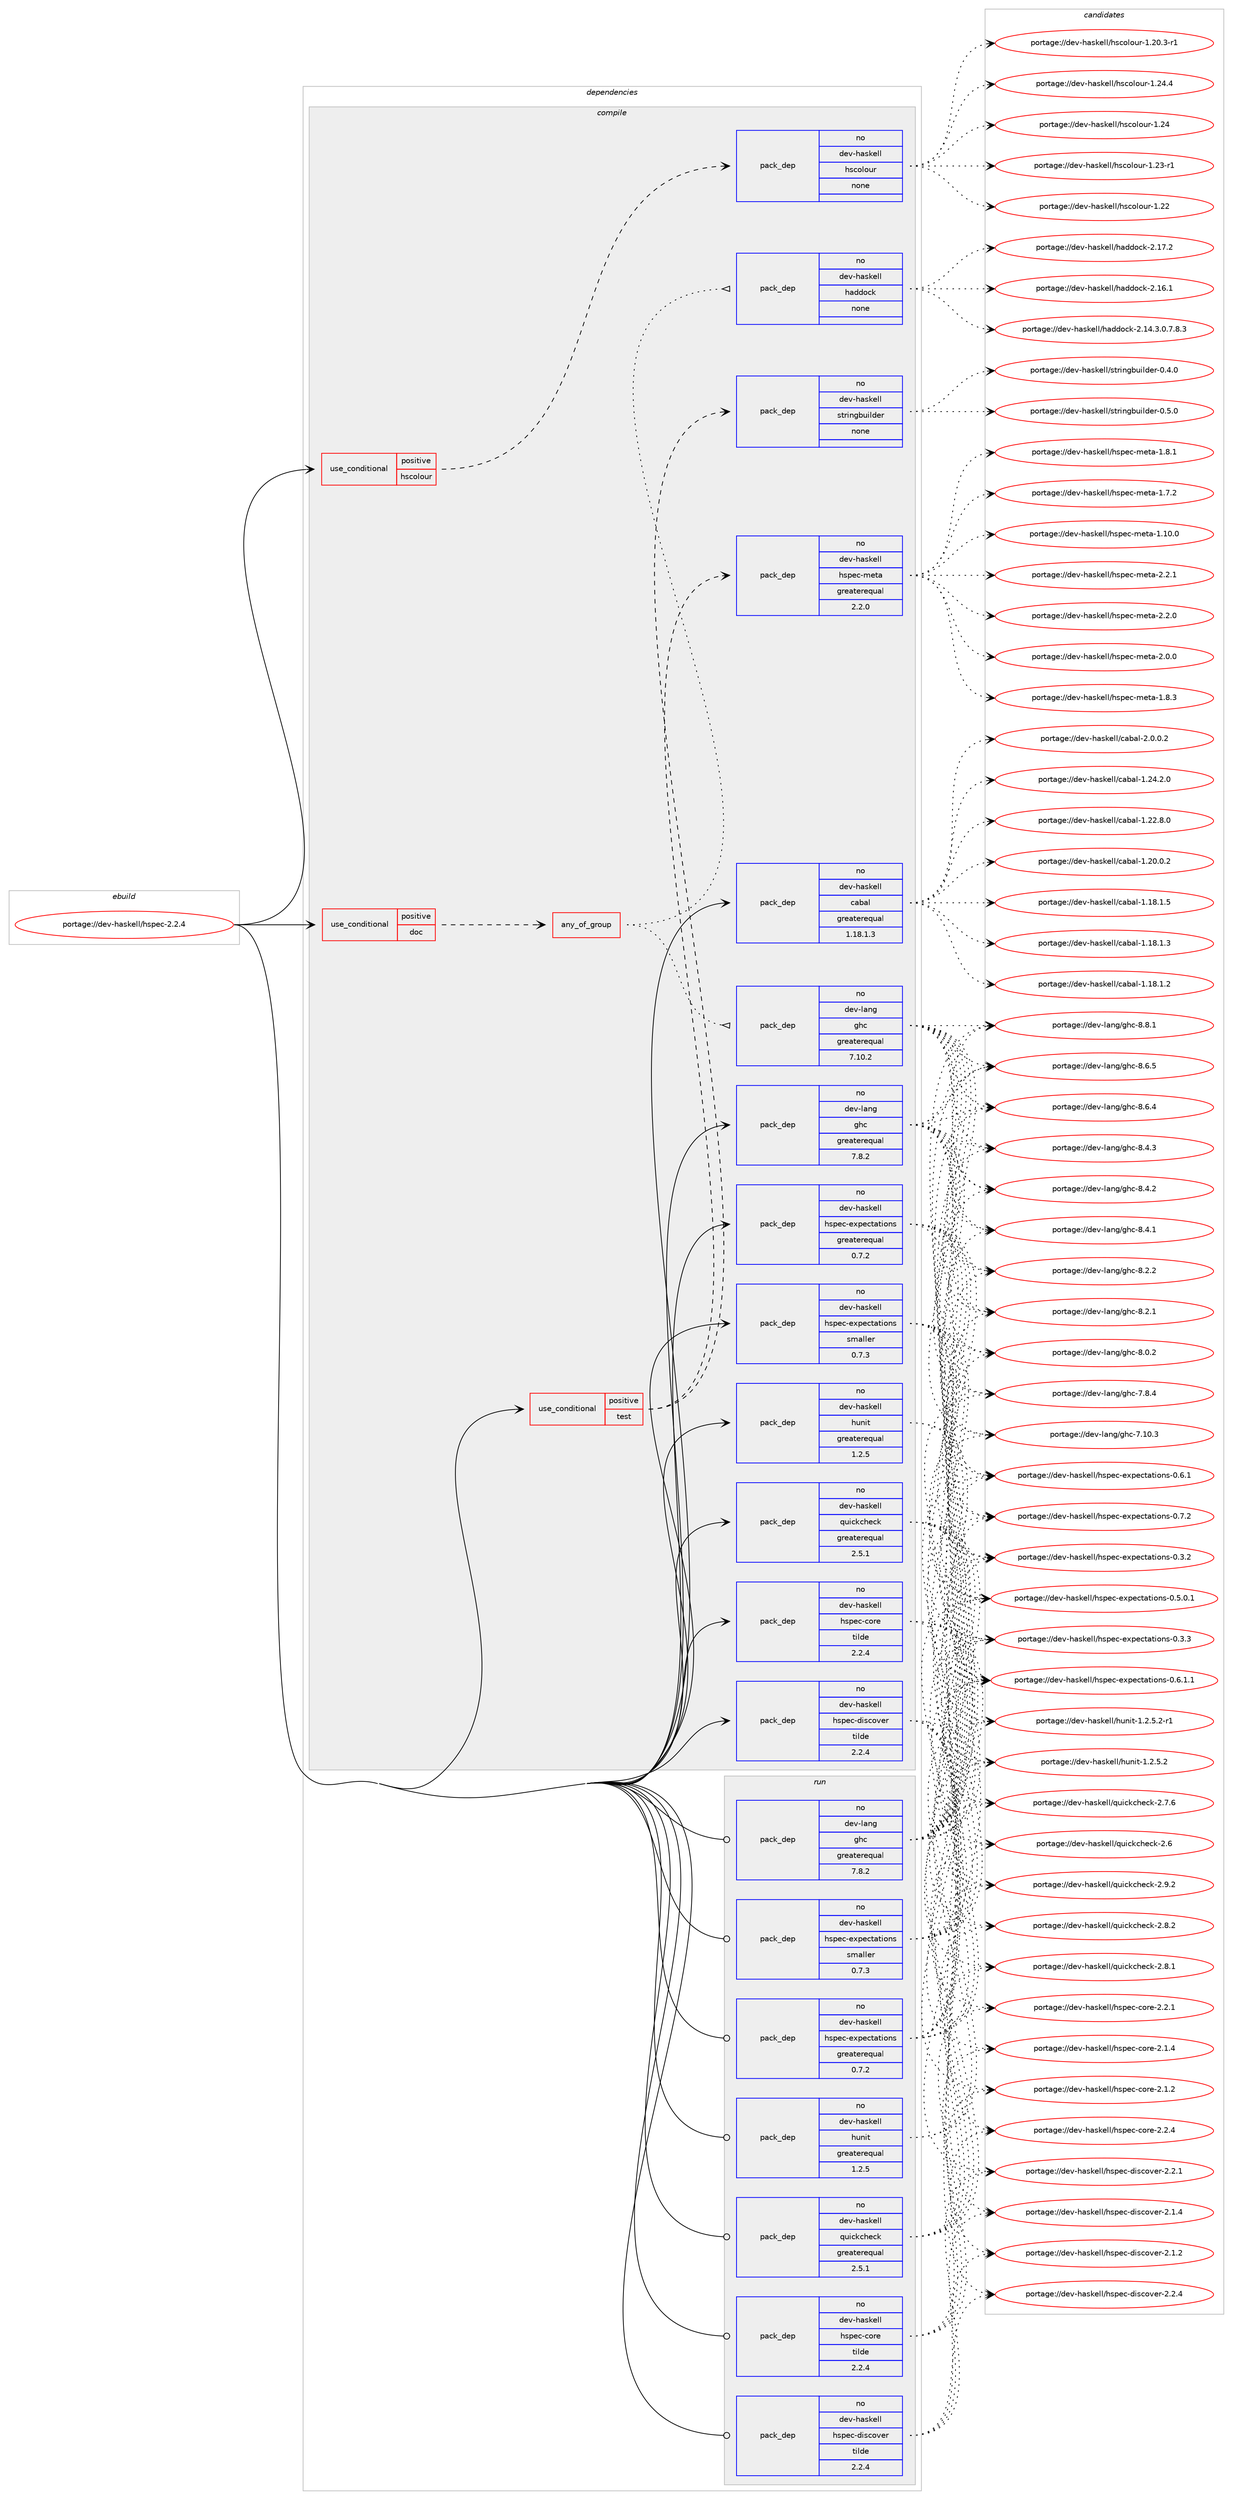 digraph prolog {

# *************
# Graph options
# *************

newrank=true;
concentrate=true;
compound=true;
graph [rankdir=LR,fontname=Helvetica,fontsize=10,ranksep=1.5];#, ranksep=2.5, nodesep=0.2];
edge  [arrowhead=vee];
node  [fontname=Helvetica,fontsize=10];

# **********
# The ebuild
# **********

subgraph cluster_leftcol {
color=gray;
rank=same;
label=<<i>ebuild</i>>;
id [label="portage://dev-haskell/hspec-2.2.4", color=red, width=4, href="../dev-haskell/hspec-2.2.4.svg"];
}

# ****************
# The dependencies
# ****************

subgraph cluster_midcol {
color=gray;
label=<<i>dependencies</i>>;
subgraph cluster_compile {
fillcolor="#eeeeee";
style=filled;
label=<<i>compile</i>>;
subgraph cond133388 {
dependency557972 [label=<<TABLE BORDER="0" CELLBORDER="1" CELLSPACING="0" CELLPADDING="4"><TR><TD ROWSPAN="3" CELLPADDING="10">use_conditional</TD></TR><TR><TD>positive</TD></TR><TR><TD>doc</TD></TR></TABLE>>, shape=none, color=red];
subgraph any6264 {
dependency557973 [label=<<TABLE BORDER="0" CELLBORDER="1" CELLSPACING="0" CELLPADDING="4"><TR><TD CELLPADDING="10">any_of_group</TD></TR></TABLE>>, shape=none, color=red];subgraph pack418083 {
dependency557974 [label=<<TABLE BORDER="0" CELLBORDER="1" CELLSPACING="0" CELLPADDING="4" WIDTH="220"><TR><TD ROWSPAN="6" CELLPADDING="30">pack_dep</TD></TR><TR><TD WIDTH="110">no</TD></TR><TR><TD>dev-haskell</TD></TR><TR><TD>haddock</TD></TR><TR><TD>none</TD></TR><TR><TD></TD></TR></TABLE>>, shape=none, color=blue];
}
dependency557973:e -> dependency557974:w [weight=20,style="dotted",arrowhead="oinv"];
subgraph pack418084 {
dependency557975 [label=<<TABLE BORDER="0" CELLBORDER="1" CELLSPACING="0" CELLPADDING="4" WIDTH="220"><TR><TD ROWSPAN="6" CELLPADDING="30">pack_dep</TD></TR><TR><TD WIDTH="110">no</TD></TR><TR><TD>dev-lang</TD></TR><TR><TD>ghc</TD></TR><TR><TD>greaterequal</TD></TR><TR><TD>7.10.2</TD></TR></TABLE>>, shape=none, color=blue];
}
dependency557973:e -> dependency557975:w [weight=20,style="dotted",arrowhead="oinv"];
}
dependency557972:e -> dependency557973:w [weight=20,style="dashed",arrowhead="vee"];
}
id:e -> dependency557972:w [weight=20,style="solid",arrowhead="vee"];
subgraph cond133389 {
dependency557976 [label=<<TABLE BORDER="0" CELLBORDER="1" CELLSPACING="0" CELLPADDING="4"><TR><TD ROWSPAN="3" CELLPADDING="10">use_conditional</TD></TR><TR><TD>positive</TD></TR><TR><TD>hscolour</TD></TR></TABLE>>, shape=none, color=red];
subgraph pack418085 {
dependency557977 [label=<<TABLE BORDER="0" CELLBORDER="1" CELLSPACING="0" CELLPADDING="4" WIDTH="220"><TR><TD ROWSPAN="6" CELLPADDING="30">pack_dep</TD></TR><TR><TD WIDTH="110">no</TD></TR><TR><TD>dev-haskell</TD></TR><TR><TD>hscolour</TD></TR><TR><TD>none</TD></TR><TR><TD></TD></TR></TABLE>>, shape=none, color=blue];
}
dependency557976:e -> dependency557977:w [weight=20,style="dashed",arrowhead="vee"];
}
id:e -> dependency557976:w [weight=20,style="solid",arrowhead="vee"];
subgraph cond133390 {
dependency557978 [label=<<TABLE BORDER="0" CELLBORDER="1" CELLSPACING="0" CELLPADDING="4"><TR><TD ROWSPAN="3" CELLPADDING="10">use_conditional</TD></TR><TR><TD>positive</TD></TR><TR><TD>test</TD></TR></TABLE>>, shape=none, color=red];
subgraph pack418086 {
dependency557979 [label=<<TABLE BORDER="0" CELLBORDER="1" CELLSPACING="0" CELLPADDING="4" WIDTH="220"><TR><TD ROWSPAN="6" CELLPADDING="30">pack_dep</TD></TR><TR><TD WIDTH="110">no</TD></TR><TR><TD>dev-haskell</TD></TR><TR><TD>hspec-meta</TD></TR><TR><TD>greaterequal</TD></TR><TR><TD>2.2.0</TD></TR></TABLE>>, shape=none, color=blue];
}
dependency557978:e -> dependency557979:w [weight=20,style="dashed",arrowhead="vee"];
subgraph pack418087 {
dependency557980 [label=<<TABLE BORDER="0" CELLBORDER="1" CELLSPACING="0" CELLPADDING="4" WIDTH="220"><TR><TD ROWSPAN="6" CELLPADDING="30">pack_dep</TD></TR><TR><TD WIDTH="110">no</TD></TR><TR><TD>dev-haskell</TD></TR><TR><TD>stringbuilder</TD></TR><TR><TD>none</TD></TR><TR><TD></TD></TR></TABLE>>, shape=none, color=blue];
}
dependency557978:e -> dependency557980:w [weight=20,style="dashed",arrowhead="vee"];
}
id:e -> dependency557978:w [weight=20,style="solid",arrowhead="vee"];
subgraph pack418088 {
dependency557981 [label=<<TABLE BORDER="0" CELLBORDER="1" CELLSPACING="0" CELLPADDING="4" WIDTH="220"><TR><TD ROWSPAN="6" CELLPADDING="30">pack_dep</TD></TR><TR><TD WIDTH="110">no</TD></TR><TR><TD>dev-haskell</TD></TR><TR><TD>cabal</TD></TR><TR><TD>greaterequal</TD></TR><TR><TD>1.18.1.3</TD></TR></TABLE>>, shape=none, color=blue];
}
id:e -> dependency557981:w [weight=20,style="solid",arrowhead="vee"];
subgraph pack418089 {
dependency557982 [label=<<TABLE BORDER="0" CELLBORDER="1" CELLSPACING="0" CELLPADDING="4" WIDTH="220"><TR><TD ROWSPAN="6" CELLPADDING="30">pack_dep</TD></TR><TR><TD WIDTH="110">no</TD></TR><TR><TD>dev-haskell</TD></TR><TR><TD>hspec-core</TD></TR><TR><TD>tilde</TD></TR><TR><TD>2.2.4</TD></TR></TABLE>>, shape=none, color=blue];
}
id:e -> dependency557982:w [weight=20,style="solid",arrowhead="vee"];
subgraph pack418090 {
dependency557983 [label=<<TABLE BORDER="0" CELLBORDER="1" CELLSPACING="0" CELLPADDING="4" WIDTH="220"><TR><TD ROWSPAN="6" CELLPADDING="30">pack_dep</TD></TR><TR><TD WIDTH="110">no</TD></TR><TR><TD>dev-haskell</TD></TR><TR><TD>hspec-discover</TD></TR><TR><TD>tilde</TD></TR><TR><TD>2.2.4</TD></TR></TABLE>>, shape=none, color=blue];
}
id:e -> dependency557983:w [weight=20,style="solid",arrowhead="vee"];
subgraph pack418091 {
dependency557984 [label=<<TABLE BORDER="0" CELLBORDER="1" CELLSPACING="0" CELLPADDING="4" WIDTH="220"><TR><TD ROWSPAN="6" CELLPADDING="30">pack_dep</TD></TR><TR><TD WIDTH="110">no</TD></TR><TR><TD>dev-haskell</TD></TR><TR><TD>hspec-expectations</TD></TR><TR><TD>greaterequal</TD></TR><TR><TD>0.7.2</TD></TR></TABLE>>, shape=none, color=blue];
}
id:e -> dependency557984:w [weight=20,style="solid",arrowhead="vee"];
subgraph pack418092 {
dependency557985 [label=<<TABLE BORDER="0" CELLBORDER="1" CELLSPACING="0" CELLPADDING="4" WIDTH="220"><TR><TD ROWSPAN="6" CELLPADDING="30">pack_dep</TD></TR><TR><TD WIDTH="110">no</TD></TR><TR><TD>dev-haskell</TD></TR><TR><TD>hspec-expectations</TD></TR><TR><TD>smaller</TD></TR><TR><TD>0.7.3</TD></TR></TABLE>>, shape=none, color=blue];
}
id:e -> dependency557985:w [weight=20,style="solid",arrowhead="vee"];
subgraph pack418093 {
dependency557986 [label=<<TABLE BORDER="0" CELLBORDER="1" CELLSPACING="0" CELLPADDING="4" WIDTH="220"><TR><TD ROWSPAN="6" CELLPADDING="30">pack_dep</TD></TR><TR><TD WIDTH="110">no</TD></TR><TR><TD>dev-haskell</TD></TR><TR><TD>hunit</TD></TR><TR><TD>greaterequal</TD></TR><TR><TD>1.2.5</TD></TR></TABLE>>, shape=none, color=blue];
}
id:e -> dependency557986:w [weight=20,style="solid",arrowhead="vee"];
subgraph pack418094 {
dependency557987 [label=<<TABLE BORDER="0" CELLBORDER="1" CELLSPACING="0" CELLPADDING="4" WIDTH="220"><TR><TD ROWSPAN="6" CELLPADDING="30">pack_dep</TD></TR><TR><TD WIDTH="110">no</TD></TR><TR><TD>dev-haskell</TD></TR><TR><TD>quickcheck</TD></TR><TR><TD>greaterequal</TD></TR><TR><TD>2.5.1</TD></TR></TABLE>>, shape=none, color=blue];
}
id:e -> dependency557987:w [weight=20,style="solid",arrowhead="vee"];
subgraph pack418095 {
dependency557988 [label=<<TABLE BORDER="0" CELLBORDER="1" CELLSPACING="0" CELLPADDING="4" WIDTH="220"><TR><TD ROWSPAN="6" CELLPADDING="30">pack_dep</TD></TR><TR><TD WIDTH="110">no</TD></TR><TR><TD>dev-lang</TD></TR><TR><TD>ghc</TD></TR><TR><TD>greaterequal</TD></TR><TR><TD>7.8.2</TD></TR></TABLE>>, shape=none, color=blue];
}
id:e -> dependency557988:w [weight=20,style="solid",arrowhead="vee"];
}
subgraph cluster_compileandrun {
fillcolor="#eeeeee";
style=filled;
label=<<i>compile and run</i>>;
}
subgraph cluster_run {
fillcolor="#eeeeee";
style=filled;
label=<<i>run</i>>;
subgraph pack418096 {
dependency557989 [label=<<TABLE BORDER="0" CELLBORDER="1" CELLSPACING="0" CELLPADDING="4" WIDTH="220"><TR><TD ROWSPAN="6" CELLPADDING="30">pack_dep</TD></TR><TR><TD WIDTH="110">no</TD></TR><TR><TD>dev-haskell</TD></TR><TR><TD>hspec-core</TD></TR><TR><TD>tilde</TD></TR><TR><TD>2.2.4</TD></TR></TABLE>>, shape=none, color=blue];
}
id:e -> dependency557989:w [weight=20,style="solid",arrowhead="odot"];
subgraph pack418097 {
dependency557990 [label=<<TABLE BORDER="0" CELLBORDER="1" CELLSPACING="0" CELLPADDING="4" WIDTH="220"><TR><TD ROWSPAN="6" CELLPADDING="30">pack_dep</TD></TR><TR><TD WIDTH="110">no</TD></TR><TR><TD>dev-haskell</TD></TR><TR><TD>hspec-discover</TD></TR><TR><TD>tilde</TD></TR><TR><TD>2.2.4</TD></TR></TABLE>>, shape=none, color=blue];
}
id:e -> dependency557990:w [weight=20,style="solid",arrowhead="odot"];
subgraph pack418098 {
dependency557991 [label=<<TABLE BORDER="0" CELLBORDER="1" CELLSPACING="0" CELLPADDING="4" WIDTH="220"><TR><TD ROWSPAN="6" CELLPADDING="30">pack_dep</TD></TR><TR><TD WIDTH="110">no</TD></TR><TR><TD>dev-haskell</TD></TR><TR><TD>hspec-expectations</TD></TR><TR><TD>greaterequal</TD></TR><TR><TD>0.7.2</TD></TR></TABLE>>, shape=none, color=blue];
}
id:e -> dependency557991:w [weight=20,style="solid",arrowhead="odot"];
subgraph pack418099 {
dependency557992 [label=<<TABLE BORDER="0" CELLBORDER="1" CELLSPACING="0" CELLPADDING="4" WIDTH="220"><TR><TD ROWSPAN="6" CELLPADDING="30">pack_dep</TD></TR><TR><TD WIDTH="110">no</TD></TR><TR><TD>dev-haskell</TD></TR><TR><TD>hspec-expectations</TD></TR><TR><TD>smaller</TD></TR><TR><TD>0.7.3</TD></TR></TABLE>>, shape=none, color=blue];
}
id:e -> dependency557992:w [weight=20,style="solid",arrowhead="odot"];
subgraph pack418100 {
dependency557993 [label=<<TABLE BORDER="0" CELLBORDER="1" CELLSPACING="0" CELLPADDING="4" WIDTH="220"><TR><TD ROWSPAN="6" CELLPADDING="30">pack_dep</TD></TR><TR><TD WIDTH="110">no</TD></TR><TR><TD>dev-haskell</TD></TR><TR><TD>hunit</TD></TR><TR><TD>greaterequal</TD></TR><TR><TD>1.2.5</TD></TR></TABLE>>, shape=none, color=blue];
}
id:e -> dependency557993:w [weight=20,style="solid",arrowhead="odot"];
subgraph pack418101 {
dependency557994 [label=<<TABLE BORDER="0" CELLBORDER="1" CELLSPACING="0" CELLPADDING="4" WIDTH="220"><TR><TD ROWSPAN="6" CELLPADDING="30">pack_dep</TD></TR><TR><TD WIDTH="110">no</TD></TR><TR><TD>dev-haskell</TD></TR><TR><TD>quickcheck</TD></TR><TR><TD>greaterequal</TD></TR><TR><TD>2.5.1</TD></TR></TABLE>>, shape=none, color=blue];
}
id:e -> dependency557994:w [weight=20,style="solid",arrowhead="odot"];
subgraph pack418102 {
dependency557995 [label=<<TABLE BORDER="0" CELLBORDER="1" CELLSPACING="0" CELLPADDING="4" WIDTH="220"><TR><TD ROWSPAN="6" CELLPADDING="30">pack_dep</TD></TR><TR><TD WIDTH="110">no</TD></TR><TR><TD>dev-lang</TD></TR><TR><TD>ghc</TD></TR><TR><TD>greaterequal</TD></TR><TR><TD>7.8.2</TD></TR></TABLE>>, shape=none, color=blue];
}
id:e -> dependency557995:w [weight=20,style="solid",arrowhead="odot"];
}
}

# **************
# The candidates
# **************

subgraph cluster_choices {
rank=same;
color=gray;
label=<<i>candidates</i>>;

subgraph choice418083 {
color=black;
nodesep=1;
choice100101118451049711510710110810847104971001001119910745504649554650 [label="portage://dev-haskell/haddock-2.17.2", color=red, width=4,href="../dev-haskell/haddock-2.17.2.svg"];
choice100101118451049711510710110810847104971001001119910745504649544649 [label="portage://dev-haskell/haddock-2.16.1", color=red, width=4,href="../dev-haskell/haddock-2.16.1.svg"];
choice1001011184510497115107101108108471049710010011199107455046495246514648465546564651 [label="portage://dev-haskell/haddock-2.14.3.0.7.8.3", color=red, width=4,href="../dev-haskell/haddock-2.14.3.0.7.8.3.svg"];
dependency557974:e -> choice100101118451049711510710110810847104971001001119910745504649554650:w [style=dotted,weight="100"];
dependency557974:e -> choice100101118451049711510710110810847104971001001119910745504649544649:w [style=dotted,weight="100"];
dependency557974:e -> choice1001011184510497115107101108108471049710010011199107455046495246514648465546564651:w [style=dotted,weight="100"];
}
subgraph choice418084 {
color=black;
nodesep=1;
choice10010111845108971101034710310499455646564649 [label="portage://dev-lang/ghc-8.8.1", color=red, width=4,href="../dev-lang/ghc-8.8.1.svg"];
choice10010111845108971101034710310499455646544653 [label="portage://dev-lang/ghc-8.6.5", color=red, width=4,href="../dev-lang/ghc-8.6.5.svg"];
choice10010111845108971101034710310499455646544652 [label="portage://dev-lang/ghc-8.6.4", color=red, width=4,href="../dev-lang/ghc-8.6.4.svg"];
choice10010111845108971101034710310499455646524651 [label="portage://dev-lang/ghc-8.4.3", color=red, width=4,href="../dev-lang/ghc-8.4.3.svg"];
choice10010111845108971101034710310499455646524650 [label="portage://dev-lang/ghc-8.4.2", color=red, width=4,href="../dev-lang/ghc-8.4.2.svg"];
choice10010111845108971101034710310499455646524649 [label="portage://dev-lang/ghc-8.4.1", color=red, width=4,href="../dev-lang/ghc-8.4.1.svg"];
choice10010111845108971101034710310499455646504650 [label="portage://dev-lang/ghc-8.2.2", color=red, width=4,href="../dev-lang/ghc-8.2.2.svg"];
choice10010111845108971101034710310499455646504649 [label="portage://dev-lang/ghc-8.2.1", color=red, width=4,href="../dev-lang/ghc-8.2.1.svg"];
choice10010111845108971101034710310499455646484650 [label="portage://dev-lang/ghc-8.0.2", color=red, width=4,href="../dev-lang/ghc-8.0.2.svg"];
choice10010111845108971101034710310499455546564652 [label="portage://dev-lang/ghc-7.8.4", color=red, width=4,href="../dev-lang/ghc-7.8.4.svg"];
choice1001011184510897110103471031049945554649484651 [label="portage://dev-lang/ghc-7.10.3", color=red, width=4,href="../dev-lang/ghc-7.10.3.svg"];
dependency557975:e -> choice10010111845108971101034710310499455646564649:w [style=dotted,weight="100"];
dependency557975:e -> choice10010111845108971101034710310499455646544653:w [style=dotted,weight="100"];
dependency557975:e -> choice10010111845108971101034710310499455646544652:w [style=dotted,weight="100"];
dependency557975:e -> choice10010111845108971101034710310499455646524651:w [style=dotted,weight="100"];
dependency557975:e -> choice10010111845108971101034710310499455646524650:w [style=dotted,weight="100"];
dependency557975:e -> choice10010111845108971101034710310499455646524649:w [style=dotted,weight="100"];
dependency557975:e -> choice10010111845108971101034710310499455646504650:w [style=dotted,weight="100"];
dependency557975:e -> choice10010111845108971101034710310499455646504649:w [style=dotted,weight="100"];
dependency557975:e -> choice10010111845108971101034710310499455646484650:w [style=dotted,weight="100"];
dependency557975:e -> choice10010111845108971101034710310499455546564652:w [style=dotted,weight="100"];
dependency557975:e -> choice1001011184510897110103471031049945554649484651:w [style=dotted,weight="100"];
}
subgraph choice418085 {
color=black;
nodesep=1;
choice1001011184510497115107101108108471041159911110811111711445494650524652 [label="portage://dev-haskell/hscolour-1.24.4", color=red, width=4,href="../dev-haskell/hscolour-1.24.4.svg"];
choice100101118451049711510710110810847104115991111081111171144549465052 [label="portage://dev-haskell/hscolour-1.24", color=red, width=4,href="../dev-haskell/hscolour-1.24.svg"];
choice1001011184510497115107101108108471041159911110811111711445494650514511449 [label="portage://dev-haskell/hscolour-1.23-r1", color=red, width=4,href="../dev-haskell/hscolour-1.23-r1.svg"];
choice100101118451049711510710110810847104115991111081111171144549465050 [label="portage://dev-haskell/hscolour-1.22", color=red, width=4,href="../dev-haskell/hscolour-1.22.svg"];
choice10010111845104971151071011081084710411599111108111117114454946504846514511449 [label="portage://dev-haskell/hscolour-1.20.3-r1", color=red, width=4,href="../dev-haskell/hscolour-1.20.3-r1.svg"];
dependency557977:e -> choice1001011184510497115107101108108471041159911110811111711445494650524652:w [style=dotted,weight="100"];
dependency557977:e -> choice100101118451049711510710110810847104115991111081111171144549465052:w [style=dotted,weight="100"];
dependency557977:e -> choice1001011184510497115107101108108471041159911110811111711445494650514511449:w [style=dotted,weight="100"];
dependency557977:e -> choice100101118451049711510710110810847104115991111081111171144549465050:w [style=dotted,weight="100"];
dependency557977:e -> choice10010111845104971151071011081084710411599111108111117114454946504846514511449:w [style=dotted,weight="100"];
}
subgraph choice418086 {
color=black;
nodesep=1;
choice100101118451049711510710110810847104115112101994510910111697455046504649 [label="portage://dev-haskell/hspec-meta-2.2.1", color=red, width=4,href="../dev-haskell/hspec-meta-2.2.1.svg"];
choice100101118451049711510710110810847104115112101994510910111697455046504648 [label="portage://dev-haskell/hspec-meta-2.2.0", color=red, width=4,href="../dev-haskell/hspec-meta-2.2.0.svg"];
choice100101118451049711510710110810847104115112101994510910111697455046484648 [label="portage://dev-haskell/hspec-meta-2.0.0", color=red, width=4,href="../dev-haskell/hspec-meta-2.0.0.svg"];
choice100101118451049711510710110810847104115112101994510910111697454946564651 [label="portage://dev-haskell/hspec-meta-1.8.3", color=red, width=4,href="../dev-haskell/hspec-meta-1.8.3.svg"];
choice100101118451049711510710110810847104115112101994510910111697454946564649 [label="portage://dev-haskell/hspec-meta-1.8.1", color=red, width=4,href="../dev-haskell/hspec-meta-1.8.1.svg"];
choice100101118451049711510710110810847104115112101994510910111697454946554650 [label="portage://dev-haskell/hspec-meta-1.7.2", color=red, width=4,href="../dev-haskell/hspec-meta-1.7.2.svg"];
choice10010111845104971151071011081084710411511210199451091011169745494649484648 [label="portage://dev-haskell/hspec-meta-1.10.0", color=red, width=4,href="../dev-haskell/hspec-meta-1.10.0.svg"];
dependency557979:e -> choice100101118451049711510710110810847104115112101994510910111697455046504649:w [style=dotted,weight="100"];
dependency557979:e -> choice100101118451049711510710110810847104115112101994510910111697455046504648:w [style=dotted,weight="100"];
dependency557979:e -> choice100101118451049711510710110810847104115112101994510910111697455046484648:w [style=dotted,weight="100"];
dependency557979:e -> choice100101118451049711510710110810847104115112101994510910111697454946564651:w [style=dotted,weight="100"];
dependency557979:e -> choice100101118451049711510710110810847104115112101994510910111697454946564649:w [style=dotted,weight="100"];
dependency557979:e -> choice100101118451049711510710110810847104115112101994510910111697454946554650:w [style=dotted,weight="100"];
dependency557979:e -> choice10010111845104971151071011081084710411511210199451091011169745494649484648:w [style=dotted,weight="100"];
}
subgraph choice418087 {
color=black;
nodesep=1;
choice10010111845104971151071011081084711511611410511010398117105108100101114454846534648 [label="portage://dev-haskell/stringbuilder-0.5.0", color=red, width=4,href="../dev-haskell/stringbuilder-0.5.0.svg"];
choice10010111845104971151071011081084711511611410511010398117105108100101114454846524648 [label="portage://dev-haskell/stringbuilder-0.4.0", color=red, width=4,href="../dev-haskell/stringbuilder-0.4.0.svg"];
dependency557980:e -> choice10010111845104971151071011081084711511611410511010398117105108100101114454846534648:w [style=dotted,weight="100"];
dependency557980:e -> choice10010111845104971151071011081084711511611410511010398117105108100101114454846524648:w [style=dotted,weight="100"];
}
subgraph choice418088 {
color=black;
nodesep=1;
choice100101118451049711510710110810847999798971084550464846484650 [label="portage://dev-haskell/cabal-2.0.0.2", color=red, width=4,href="../dev-haskell/cabal-2.0.0.2.svg"];
choice10010111845104971151071011081084799979897108454946505246504648 [label="portage://dev-haskell/cabal-1.24.2.0", color=red, width=4,href="../dev-haskell/cabal-1.24.2.0.svg"];
choice10010111845104971151071011081084799979897108454946505046564648 [label="portage://dev-haskell/cabal-1.22.8.0", color=red, width=4,href="../dev-haskell/cabal-1.22.8.0.svg"];
choice10010111845104971151071011081084799979897108454946504846484650 [label="portage://dev-haskell/cabal-1.20.0.2", color=red, width=4,href="../dev-haskell/cabal-1.20.0.2.svg"];
choice10010111845104971151071011081084799979897108454946495646494653 [label="portage://dev-haskell/cabal-1.18.1.5", color=red, width=4,href="../dev-haskell/cabal-1.18.1.5.svg"];
choice10010111845104971151071011081084799979897108454946495646494651 [label="portage://dev-haskell/cabal-1.18.1.3", color=red, width=4,href="../dev-haskell/cabal-1.18.1.3.svg"];
choice10010111845104971151071011081084799979897108454946495646494650 [label="portage://dev-haskell/cabal-1.18.1.2", color=red, width=4,href="../dev-haskell/cabal-1.18.1.2.svg"];
dependency557981:e -> choice100101118451049711510710110810847999798971084550464846484650:w [style=dotted,weight="100"];
dependency557981:e -> choice10010111845104971151071011081084799979897108454946505246504648:w [style=dotted,weight="100"];
dependency557981:e -> choice10010111845104971151071011081084799979897108454946505046564648:w [style=dotted,weight="100"];
dependency557981:e -> choice10010111845104971151071011081084799979897108454946504846484650:w [style=dotted,weight="100"];
dependency557981:e -> choice10010111845104971151071011081084799979897108454946495646494653:w [style=dotted,weight="100"];
dependency557981:e -> choice10010111845104971151071011081084799979897108454946495646494651:w [style=dotted,weight="100"];
dependency557981:e -> choice10010111845104971151071011081084799979897108454946495646494650:w [style=dotted,weight="100"];
}
subgraph choice418089 {
color=black;
nodesep=1;
choice100101118451049711510710110810847104115112101994599111114101455046504652 [label="portage://dev-haskell/hspec-core-2.2.4", color=red, width=4,href="../dev-haskell/hspec-core-2.2.4.svg"];
choice100101118451049711510710110810847104115112101994599111114101455046504649 [label="portage://dev-haskell/hspec-core-2.2.1", color=red, width=4,href="../dev-haskell/hspec-core-2.2.1.svg"];
choice100101118451049711510710110810847104115112101994599111114101455046494652 [label="portage://dev-haskell/hspec-core-2.1.4", color=red, width=4,href="../dev-haskell/hspec-core-2.1.4.svg"];
choice100101118451049711510710110810847104115112101994599111114101455046494650 [label="portage://dev-haskell/hspec-core-2.1.2", color=red, width=4,href="../dev-haskell/hspec-core-2.1.2.svg"];
dependency557982:e -> choice100101118451049711510710110810847104115112101994599111114101455046504652:w [style=dotted,weight="100"];
dependency557982:e -> choice100101118451049711510710110810847104115112101994599111114101455046504649:w [style=dotted,weight="100"];
dependency557982:e -> choice100101118451049711510710110810847104115112101994599111114101455046494652:w [style=dotted,weight="100"];
dependency557982:e -> choice100101118451049711510710110810847104115112101994599111114101455046494650:w [style=dotted,weight="100"];
}
subgraph choice418090 {
color=black;
nodesep=1;
choice100101118451049711510710110810847104115112101994510010511599111118101114455046504652 [label="portage://dev-haskell/hspec-discover-2.2.4", color=red, width=4,href="../dev-haskell/hspec-discover-2.2.4.svg"];
choice100101118451049711510710110810847104115112101994510010511599111118101114455046504649 [label="portage://dev-haskell/hspec-discover-2.2.1", color=red, width=4,href="../dev-haskell/hspec-discover-2.2.1.svg"];
choice100101118451049711510710110810847104115112101994510010511599111118101114455046494652 [label="portage://dev-haskell/hspec-discover-2.1.4", color=red, width=4,href="../dev-haskell/hspec-discover-2.1.4.svg"];
choice100101118451049711510710110810847104115112101994510010511599111118101114455046494650 [label="portage://dev-haskell/hspec-discover-2.1.2", color=red, width=4,href="../dev-haskell/hspec-discover-2.1.2.svg"];
dependency557983:e -> choice100101118451049711510710110810847104115112101994510010511599111118101114455046504652:w [style=dotted,weight="100"];
dependency557983:e -> choice100101118451049711510710110810847104115112101994510010511599111118101114455046504649:w [style=dotted,weight="100"];
dependency557983:e -> choice100101118451049711510710110810847104115112101994510010511599111118101114455046494652:w [style=dotted,weight="100"];
dependency557983:e -> choice100101118451049711510710110810847104115112101994510010511599111118101114455046494650:w [style=dotted,weight="100"];
}
subgraph choice418091 {
color=black;
nodesep=1;
choice10010111845104971151071011081084710411511210199451011201121019911697116105111110115454846554650 [label="portage://dev-haskell/hspec-expectations-0.7.2", color=red, width=4,href="../dev-haskell/hspec-expectations-0.7.2.svg"];
choice100101118451049711510710110810847104115112101994510112011210199116971161051111101154548465446494649 [label="portage://dev-haskell/hspec-expectations-0.6.1.1", color=red, width=4,href="../dev-haskell/hspec-expectations-0.6.1.1.svg"];
choice10010111845104971151071011081084710411511210199451011201121019911697116105111110115454846544649 [label="portage://dev-haskell/hspec-expectations-0.6.1", color=red, width=4,href="../dev-haskell/hspec-expectations-0.6.1.svg"];
choice100101118451049711510710110810847104115112101994510112011210199116971161051111101154548465346484649 [label="portage://dev-haskell/hspec-expectations-0.5.0.1", color=red, width=4,href="../dev-haskell/hspec-expectations-0.5.0.1.svg"];
choice10010111845104971151071011081084710411511210199451011201121019911697116105111110115454846514651 [label="portage://dev-haskell/hspec-expectations-0.3.3", color=red, width=4,href="../dev-haskell/hspec-expectations-0.3.3.svg"];
choice10010111845104971151071011081084710411511210199451011201121019911697116105111110115454846514650 [label="portage://dev-haskell/hspec-expectations-0.3.2", color=red, width=4,href="../dev-haskell/hspec-expectations-0.3.2.svg"];
dependency557984:e -> choice10010111845104971151071011081084710411511210199451011201121019911697116105111110115454846554650:w [style=dotted,weight="100"];
dependency557984:e -> choice100101118451049711510710110810847104115112101994510112011210199116971161051111101154548465446494649:w [style=dotted,weight="100"];
dependency557984:e -> choice10010111845104971151071011081084710411511210199451011201121019911697116105111110115454846544649:w [style=dotted,weight="100"];
dependency557984:e -> choice100101118451049711510710110810847104115112101994510112011210199116971161051111101154548465346484649:w [style=dotted,weight="100"];
dependency557984:e -> choice10010111845104971151071011081084710411511210199451011201121019911697116105111110115454846514651:w [style=dotted,weight="100"];
dependency557984:e -> choice10010111845104971151071011081084710411511210199451011201121019911697116105111110115454846514650:w [style=dotted,weight="100"];
}
subgraph choice418092 {
color=black;
nodesep=1;
choice10010111845104971151071011081084710411511210199451011201121019911697116105111110115454846554650 [label="portage://dev-haskell/hspec-expectations-0.7.2", color=red, width=4,href="../dev-haskell/hspec-expectations-0.7.2.svg"];
choice100101118451049711510710110810847104115112101994510112011210199116971161051111101154548465446494649 [label="portage://dev-haskell/hspec-expectations-0.6.1.1", color=red, width=4,href="../dev-haskell/hspec-expectations-0.6.1.1.svg"];
choice10010111845104971151071011081084710411511210199451011201121019911697116105111110115454846544649 [label="portage://dev-haskell/hspec-expectations-0.6.1", color=red, width=4,href="../dev-haskell/hspec-expectations-0.6.1.svg"];
choice100101118451049711510710110810847104115112101994510112011210199116971161051111101154548465346484649 [label="portage://dev-haskell/hspec-expectations-0.5.0.1", color=red, width=4,href="../dev-haskell/hspec-expectations-0.5.0.1.svg"];
choice10010111845104971151071011081084710411511210199451011201121019911697116105111110115454846514651 [label="portage://dev-haskell/hspec-expectations-0.3.3", color=red, width=4,href="../dev-haskell/hspec-expectations-0.3.3.svg"];
choice10010111845104971151071011081084710411511210199451011201121019911697116105111110115454846514650 [label="portage://dev-haskell/hspec-expectations-0.3.2", color=red, width=4,href="../dev-haskell/hspec-expectations-0.3.2.svg"];
dependency557985:e -> choice10010111845104971151071011081084710411511210199451011201121019911697116105111110115454846554650:w [style=dotted,weight="100"];
dependency557985:e -> choice100101118451049711510710110810847104115112101994510112011210199116971161051111101154548465446494649:w [style=dotted,weight="100"];
dependency557985:e -> choice10010111845104971151071011081084710411511210199451011201121019911697116105111110115454846544649:w [style=dotted,weight="100"];
dependency557985:e -> choice100101118451049711510710110810847104115112101994510112011210199116971161051111101154548465346484649:w [style=dotted,weight="100"];
dependency557985:e -> choice10010111845104971151071011081084710411511210199451011201121019911697116105111110115454846514651:w [style=dotted,weight="100"];
dependency557985:e -> choice10010111845104971151071011081084710411511210199451011201121019911697116105111110115454846514650:w [style=dotted,weight="100"];
}
subgraph choice418093 {
color=black;
nodesep=1;
choice10010111845104971151071011081084710411711010511645494650465346504511449 [label="portage://dev-haskell/hunit-1.2.5.2-r1", color=red, width=4,href="../dev-haskell/hunit-1.2.5.2-r1.svg"];
choice1001011184510497115107101108108471041171101051164549465046534650 [label="portage://dev-haskell/hunit-1.2.5.2", color=red, width=4,href="../dev-haskell/hunit-1.2.5.2.svg"];
dependency557986:e -> choice10010111845104971151071011081084710411711010511645494650465346504511449:w [style=dotted,weight="100"];
dependency557986:e -> choice1001011184510497115107101108108471041171101051164549465046534650:w [style=dotted,weight="100"];
}
subgraph choice418094 {
color=black;
nodesep=1;
choice100101118451049711510710110810847113117105991079910410199107455046574650 [label="portage://dev-haskell/quickcheck-2.9.2", color=red, width=4,href="../dev-haskell/quickcheck-2.9.2.svg"];
choice100101118451049711510710110810847113117105991079910410199107455046564650 [label="portage://dev-haskell/quickcheck-2.8.2", color=red, width=4,href="../dev-haskell/quickcheck-2.8.2.svg"];
choice100101118451049711510710110810847113117105991079910410199107455046564649 [label="portage://dev-haskell/quickcheck-2.8.1", color=red, width=4,href="../dev-haskell/quickcheck-2.8.1.svg"];
choice100101118451049711510710110810847113117105991079910410199107455046554654 [label="portage://dev-haskell/quickcheck-2.7.6", color=red, width=4,href="../dev-haskell/quickcheck-2.7.6.svg"];
choice10010111845104971151071011081084711311710599107991041019910745504654 [label="portage://dev-haskell/quickcheck-2.6", color=red, width=4,href="../dev-haskell/quickcheck-2.6.svg"];
dependency557987:e -> choice100101118451049711510710110810847113117105991079910410199107455046574650:w [style=dotted,weight="100"];
dependency557987:e -> choice100101118451049711510710110810847113117105991079910410199107455046564650:w [style=dotted,weight="100"];
dependency557987:e -> choice100101118451049711510710110810847113117105991079910410199107455046564649:w [style=dotted,weight="100"];
dependency557987:e -> choice100101118451049711510710110810847113117105991079910410199107455046554654:w [style=dotted,weight="100"];
dependency557987:e -> choice10010111845104971151071011081084711311710599107991041019910745504654:w [style=dotted,weight="100"];
}
subgraph choice418095 {
color=black;
nodesep=1;
choice10010111845108971101034710310499455646564649 [label="portage://dev-lang/ghc-8.8.1", color=red, width=4,href="../dev-lang/ghc-8.8.1.svg"];
choice10010111845108971101034710310499455646544653 [label="portage://dev-lang/ghc-8.6.5", color=red, width=4,href="../dev-lang/ghc-8.6.5.svg"];
choice10010111845108971101034710310499455646544652 [label="portage://dev-lang/ghc-8.6.4", color=red, width=4,href="../dev-lang/ghc-8.6.4.svg"];
choice10010111845108971101034710310499455646524651 [label="portage://dev-lang/ghc-8.4.3", color=red, width=4,href="../dev-lang/ghc-8.4.3.svg"];
choice10010111845108971101034710310499455646524650 [label="portage://dev-lang/ghc-8.4.2", color=red, width=4,href="../dev-lang/ghc-8.4.2.svg"];
choice10010111845108971101034710310499455646524649 [label="portage://dev-lang/ghc-8.4.1", color=red, width=4,href="../dev-lang/ghc-8.4.1.svg"];
choice10010111845108971101034710310499455646504650 [label="portage://dev-lang/ghc-8.2.2", color=red, width=4,href="../dev-lang/ghc-8.2.2.svg"];
choice10010111845108971101034710310499455646504649 [label="portage://dev-lang/ghc-8.2.1", color=red, width=4,href="../dev-lang/ghc-8.2.1.svg"];
choice10010111845108971101034710310499455646484650 [label="portage://dev-lang/ghc-8.0.2", color=red, width=4,href="../dev-lang/ghc-8.0.2.svg"];
choice10010111845108971101034710310499455546564652 [label="portage://dev-lang/ghc-7.8.4", color=red, width=4,href="../dev-lang/ghc-7.8.4.svg"];
choice1001011184510897110103471031049945554649484651 [label="portage://dev-lang/ghc-7.10.3", color=red, width=4,href="../dev-lang/ghc-7.10.3.svg"];
dependency557988:e -> choice10010111845108971101034710310499455646564649:w [style=dotted,weight="100"];
dependency557988:e -> choice10010111845108971101034710310499455646544653:w [style=dotted,weight="100"];
dependency557988:e -> choice10010111845108971101034710310499455646544652:w [style=dotted,weight="100"];
dependency557988:e -> choice10010111845108971101034710310499455646524651:w [style=dotted,weight="100"];
dependency557988:e -> choice10010111845108971101034710310499455646524650:w [style=dotted,weight="100"];
dependency557988:e -> choice10010111845108971101034710310499455646524649:w [style=dotted,weight="100"];
dependency557988:e -> choice10010111845108971101034710310499455646504650:w [style=dotted,weight="100"];
dependency557988:e -> choice10010111845108971101034710310499455646504649:w [style=dotted,weight="100"];
dependency557988:e -> choice10010111845108971101034710310499455646484650:w [style=dotted,weight="100"];
dependency557988:e -> choice10010111845108971101034710310499455546564652:w [style=dotted,weight="100"];
dependency557988:e -> choice1001011184510897110103471031049945554649484651:w [style=dotted,weight="100"];
}
subgraph choice418096 {
color=black;
nodesep=1;
choice100101118451049711510710110810847104115112101994599111114101455046504652 [label="portage://dev-haskell/hspec-core-2.2.4", color=red, width=4,href="../dev-haskell/hspec-core-2.2.4.svg"];
choice100101118451049711510710110810847104115112101994599111114101455046504649 [label="portage://dev-haskell/hspec-core-2.2.1", color=red, width=4,href="../dev-haskell/hspec-core-2.2.1.svg"];
choice100101118451049711510710110810847104115112101994599111114101455046494652 [label="portage://dev-haskell/hspec-core-2.1.4", color=red, width=4,href="../dev-haskell/hspec-core-2.1.4.svg"];
choice100101118451049711510710110810847104115112101994599111114101455046494650 [label="portage://dev-haskell/hspec-core-2.1.2", color=red, width=4,href="../dev-haskell/hspec-core-2.1.2.svg"];
dependency557989:e -> choice100101118451049711510710110810847104115112101994599111114101455046504652:w [style=dotted,weight="100"];
dependency557989:e -> choice100101118451049711510710110810847104115112101994599111114101455046504649:w [style=dotted,weight="100"];
dependency557989:e -> choice100101118451049711510710110810847104115112101994599111114101455046494652:w [style=dotted,weight="100"];
dependency557989:e -> choice100101118451049711510710110810847104115112101994599111114101455046494650:w [style=dotted,weight="100"];
}
subgraph choice418097 {
color=black;
nodesep=1;
choice100101118451049711510710110810847104115112101994510010511599111118101114455046504652 [label="portage://dev-haskell/hspec-discover-2.2.4", color=red, width=4,href="../dev-haskell/hspec-discover-2.2.4.svg"];
choice100101118451049711510710110810847104115112101994510010511599111118101114455046504649 [label="portage://dev-haskell/hspec-discover-2.2.1", color=red, width=4,href="../dev-haskell/hspec-discover-2.2.1.svg"];
choice100101118451049711510710110810847104115112101994510010511599111118101114455046494652 [label="portage://dev-haskell/hspec-discover-2.1.4", color=red, width=4,href="../dev-haskell/hspec-discover-2.1.4.svg"];
choice100101118451049711510710110810847104115112101994510010511599111118101114455046494650 [label="portage://dev-haskell/hspec-discover-2.1.2", color=red, width=4,href="../dev-haskell/hspec-discover-2.1.2.svg"];
dependency557990:e -> choice100101118451049711510710110810847104115112101994510010511599111118101114455046504652:w [style=dotted,weight="100"];
dependency557990:e -> choice100101118451049711510710110810847104115112101994510010511599111118101114455046504649:w [style=dotted,weight="100"];
dependency557990:e -> choice100101118451049711510710110810847104115112101994510010511599111118101114455046494652:w [style=dotted,weight="100"];
dependency557990:e -> choice100101118451049711510710110810847104115112101994510010511599111118101114455046494650:w [style=dotted,weight="100"];
}
subgraph choice418098 {
color=black;
nodesep=1;
choice10010111845104971151071011081084710411511210199451011201121019911697116105111110115454846554650 [label="portage://dev-haskell/hspec-expectations-0.7.2", color=red, width=4,href="../dev-haskell/hspec-expectations-0.7.2.svg"];
choice100101118451049711510710110810847104115112101994510112011210199116971161051111101154548465446494649 [label="portage://dev-haskell/hspec-expectations-0.6.1.1", color=red, width=4,href="../dev-haskell/hspec-expectations-0.6.1.1.svg"];
choice10010111845104971151071011081084710411511210199451011201121019911697116105111110115454846544649 [label="portage://dev-haskell/hspec-expectations-0.6.1", color=red, width=4,href="../dev-haskell/hspec-expectations-0.6.1.svg"];
choice100101118451049711510710110810847104115112101994510112011210199116971161051111101154548465346484649 [label="portage://dev-haskell/hspec-expectations-0.5.0.1", color=red, width=4,href="../dev-haskell/hspec-expectations-0.5.0.1.svg"];
choice10010111845104971151071011081084710411511210199451011201121019911697116105111110115454846514651 [label="portage://dev-haskell/hspec-expectations-0.3.3", color=red, width=4,href="../dev-haskell/hspec-expectations-0.3.3.svg"];
choice10010111845104971151071011081084710411511210199451011201121019911697116105111110115454846514650 [label="portage://dev-haskell/hspec-expectations-0.3.2", color=red, width=4,href="../dev-haskell/hspec-expectations-0.3.2.svg"];
dependency557991:e -> choice10010111845104971151071011081084710411511210199451011201121019911697116105111110115454846554650:w [style=dotted,weight="100"];
dependency557991:e -> choice100101118451049711510710110810847104115112101994510112011210199116971161051111101154548465446494649:w [style=dotted,weight="100"];
dependency557991:e -> choice10010111845104971151071011081084710411511210199451011201121019911697116105111110115454846544649:w [style=dotted,weight="100"];
dependency557991:e -> choice100101118451049711510710110810847104115112101994510112011210199116971161051111101154548465346484649:w [style=dotted,weight="100"];
dependency557991:e -> choice10010111845104971151071011081084710411511210199451011201121019911697116105111110115454846514651:w [style=dotted,weight="100"];
dependency557991:e -> choice10010111845104971151071011081084710411511210199451011201121019911697116105111110115454846514650:w [style=dotted,weight="100"];
}
subgraph choice418099 {
color=black;
nodesep=1;
choice10010111845104971151071011081084710411511210199451011201121019911697116105111110115454846554650 [label="portage://dev-haskell/hspec-expectations-0.7.2", color=red, width=4,href="../dev-haskell/hspec-expectations-0.7.2.svg"];
choice100101118451049711510710110810847104115112101994510112011210199116971161051111101154548465446494649 [label="portage://dev-haskell/hspec-expectations-0.6.1.1", color=red, width=4,href="../dev-haskell/hspec-expectations-0.6.1.1.svg"];
choice10010111845104971151071011081084710411511210199451011201121019911697116105111110115454846544649 [label="portage://dev-haskell/hspec-expectations-0.6.1", color=red, width=4,href="../dev-haskell/hspec-expectations-0.6.1.svg"];
choice100101118451049711510710110810847104115112101994510112011210199116971161051111101154548465346484649 [label="portage://dev-haskell/hspec-expectations-0.5.0.1", color=red, width=4,href="../dev-haskell/hspec-expectations-0.5.0.1.svg"];
choice10010111845104971151071011081084710411511210199451011201121019911697116105111110115454846514651 [label="portage://dev-haskell/hspec-expectations-0.3.3", color=red, width=4,href="../dev-haskell/hspec-expectations-0.3.3.svg"];
choice10010111845104971151071011081084710411511210199451011201121019911697116105111110115454846514650 [label="portage://dev-haskell/hspec-expectations-0.3.2", color=red, width=4,href="../dev-haskell/hspec-expectations-0.3.2.svg"];
dependency557992:e -> choice10010111845104971151071011081084710411511210199451011201121019911697116105111110115454846554650:w [style=dotted,weight="100"];
dependency557992:e -> choice100101118451049711510710110810847104115112101994510112011210199116971161051111101154548465446494649:w [style=dotted,weight="100"];
dependency557992:e -> choice10010111845104971151071011081084710411511210199451011201121019911697116105111110115454846544649:w [style=dotted,weight="100"];
dependency557992:e -> choice100101118451049711510710110810847104115112101994510112011210199116971161051111101154548465346484649:w [style=dotted,weight="100"];
dependency557992:e -> choice10010111845104971151071011081084710411511210199451011201121019911697116105111110115454846514651:w [style=dotted,weight="100"];
dependency557992:e -> choice10010111845104971151071011081084710411511210199451011201121019911697116105111110115454846514650:w [style=dotted,weight="100"];
}
subgraph choice418100 {
color=black;
nodesep=1;
choice10010111845104971151071011081084710411711010511645494650465346504511449 [label="portage://dev-haskell/hunit-1.2.5.2-r1", color=red, width=4,href="../dev-haskell/hunit-1.2.5.2-r1.svg"];
choice1001011184510497115107101108108471041171101051164549465046534650 [label="portage://dev-haskell/hunit-1.2.5.2", color=red, width=4,href="../dev-haskell/hunit-1.2.5.2.svg"];
dependency557993:e -> choice10010111845104971151071011081084710411711010511645494650465346504511449:w [style=dotted,weight="100"];
dependency557993:e -> choice1001011184510497115107101108108471041171101051164549465046534650:w [style=dotted,weight="100"];
}
subgraph choice418101 {
color=black;
nodesep=1;
choice100101118451049711510710110810847113117105991079910410199107455046574650 [label="portage://dev-haskell/quickcheck-2.9.2", color=red, width=4,href="../dev-haskell/quickcheck-2.9.2.svg"];
choice100101118451049711510710110810847113117105991079910410199107455046564650 [label="portage://dev-haskell/quickcheck-2.8.2", color=red, width=4,href="../dev-haskell/quickcheck-2.8.2.svg"];
choice100101118451049711510710110810847113117105991079910410199107455046564649 [label="portage://dev-haskell/quickcheck-2.8.1", color=red, width=4,href="../dev-haskell/quickcheck-2.8.1.svg"];
choice100101118451049711510710110810847113117105991079910410199107455046554654 [label="portage://dev-haskell/quickcheck-2.7.6", color=red, width=4,href="../dev-haskell/quickcheck-2.7.6.svg"];
choice10010111845104971151071011081084711311710599107991041019910745504654 [label="portage://dev-haskell/quickcheck-2.6", color=red, width=4,href="../dev-haskell/quickcheck-2.6.svg"];
dependency557994:e -> choice100101118451049711510710110810847113117105991079910410199107455046574650:w [style=dotted,weight="100"];
dependency557994:e -> choice100101118451049711510710110810847113117105991079910410199107455046564650:w [style=dotted,weight="100"];
dependency557994:e -> choice100101118451049711510710110810847113117105991079910410199107455046564649:w [style=dotted,weight="100"];
dependency557994:e -> choice100101118451049711510710110810847113117105991079910410199107455046554654:w [style=dotted,weight="100"];
dependency557994:e -> choice10010111845104971151071011081084711311710599107991041019910745504654:w [style=dotted,weight="100"];
}
subgraph choice418102 {
color=black;
nodesep=1;
choice10010111845108971101034710310499455646564649 [label="portage://dev-lang/ghc-8.8.1", color=red, width=4,href="../dev-lang/ghc-8.8.1.svg"];
choice10010111845108971101034710310499455646544653 [label="portage://dev-lang/ghc-8.6.5", color=red, width=4,href="../dev-lang/ghc-8.6.5.svg"];
choice10010111845108971101034710310499455646544652 [label="portage://dev-lang/ghc-8.6.4", color=red, width=4,href="../dev-lang/ghc-8.6.4.svg"];
choice10010111845108971101034710310499455646524651 [label="portage://dev-lang/ghc-8.4.3", color=red, width=4,href="../dev-lang/ghc-8.4.3.svg"];
choice10010111845108971101034710310499455646524650 [label="portage://dev-lang/ghc-8.4.2", color=red, width=4,href="../dev-lang/ghc-8.4.2.svg"];
choice10010111845108971101034710310499455646524649 [label="portage://dev-lang/ghc-8.4.1", color=red, width=4,href="../dev-lang/ghc-8.4.1.svg"];
choice10010111845108971101034710310499455646504650 [label="portage://dev-lang/ghc-8.2.2", color=red, width=4,href="../dev-lang/ghc-8.2.2.svg"];
choice10010111845108971101034710310499455646504649 [label="portage://dev-lang/ghc-8.2.1", color=red, width=4,href="../dev-lang/ghc-8.2.1.svg"];
choice10010111845108971101034710310499455646484650 [label="portage://dev-lang/ghc-8.0.2", color=red, width=4,href="../dev-lang/ghc-8.0.2.svg"];
choice10010111845108971101034710310499455546564652 [label="portage://dev-lang/ghc-7.8.4", color=red, width=4,href="../dev-lang/ghc-7.8.4.svg"];
choice1001011184510897110103471031049945554649484651 [label="portage://dev-lang/ghc-7.10.3", color=red, width=4,href="../dev-lang/ghc-7.10.3.svg"];
dependency557995:e -> choice10010111845108971101034710310499455646564649:w [style=dotted,weight="100"];
dependency557995:e -> choice10010111845108971101034710310499455646544653:w [style=dotted,weight="100"];
dependency557995:e -> choice10010111845108971101034710310499455646544652:w [style=dotted,weight="100"];
dependency557995:e -> choice10010111845108971101034710310499455646524651:w [style=dotted,weight="100"];
dependency557995:e -> choice10010111845108971101034710310499455646524650:w [style=dotted,weight="100"];
dependency557995:e -> choice10010111845108971101034710310499455646524649:w [style=dotted,weight="100"];
dependency557995:e -> choice10010111845108971101034710310499455646504650:w [style=dotted,weight="100"];
dependency557995:e -> choice10010111845108971101034710310499455646504649:w [style=dotted,weight="100"];
dependency557995:e -> choice10010111845108971101034710310499455646484650:w [style=dotted,weight="100"];
dependency557995:e -> choice10010111845108971101034710310499455546564652:w [style=dotted,weight="100"];
dependency557995:e -> choice1001011184510897110103471031049945554649484651:w [style=dotted,weight="100"];
}
}

}
